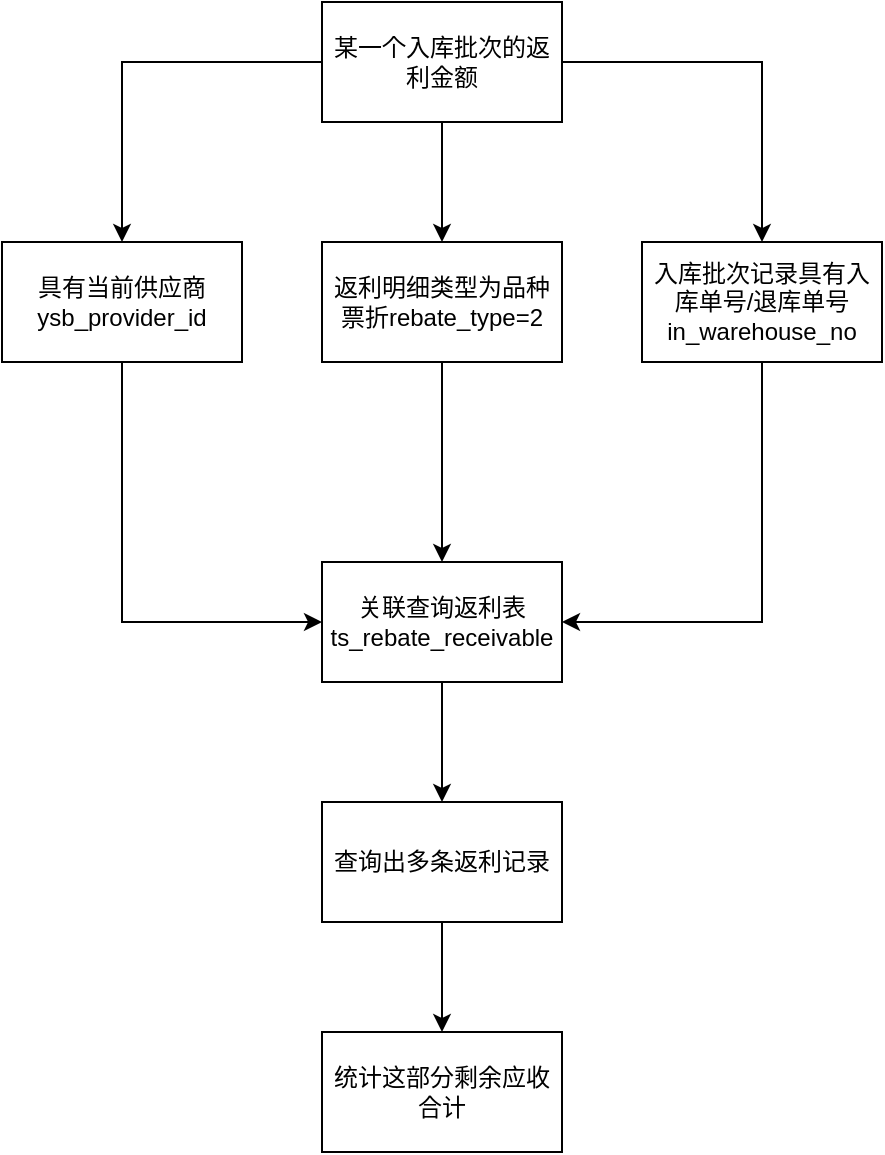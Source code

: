 <mxfile version="14.7.2" type="github">
  <diagram id="C5RBs43oDa-KdzZeNtuy" name="Page-1">
    <mxGraphModel dx="1038" dy="547" grid="1" gridSize="10" guides="1" tooltips="1" connect="1" arrows="1" fold="1" page="1" pageScale="1" pageWidth="827" pageHeight="1169" math="0" shadow="0">
      <root>
        <mxCell id="WIyWlLk6GJQsqaUBKTNV-0" />
        <mxCell id="WIyWlLk6GJQsqaUBKTNV-1" parent="WIyWlLk6GJQsqaUBKTNV-0" />
        <mxCell id="GVEyoKOzwOx_ailyvAIY-4" style="edgeStyle=orthogonalEdgeStyle;rounded=0;orthogonalLoop=1;jettySize=auto;html=1;" edge="1" parent="WIyWlLk6GJQsqaUBKTNV-1" source="GVEyoKOzwOx_ailyvAIY-0" target="GVEyoKOzwOx_ailyvAIY-1">
          <mxGeometry relative="1" as="geometry" />
        </mxCell>
        <mxCell id="GVEyoKOzwOx_ailyvAIY-5" style="edgeStyle=orthogonalEdgeStyle;rounded=0;orthogonalLoop=1;jettySize=auto;html=1;entryX=0.5;entryY=0;entryDx=0;entryDy=0;" edge="1" parent="WIyWlLk6GJQsqaUBKTNV-1" source="GVEyoKOzwOx_ailyvAIY-0" target="GVEyoKOzwOx_ailyvAIY-2">
          <mxGeometry relative="1" as="geometry" />
        </mxCell>
        <mxCell id="GVEyoKOzwOx_ailyvAIY-6" style="edgeStyle=orthogonalEdgeStyle;rounded=0;orthogonalLoop=1;jettySize=auto;html=1;" edge="1" parent="WIyWlLk6GJQsqaUBKTNV-1" source="GVEyoKOzwOx_ailyvAIY-0" target="GVEyoKOzwOx_ailyvAIY-3">
          <mxGeometry relative="1" as="geometry" />
        </mxCell>
        <mxCell id="GVEyoKOzwOx_ailyvAIY-0" value="某一个入库批次的返利金额" style="rounded=0;whiteSpace=wrap;html=1;" vertex="1" parent="WIyWlLk6GJQsqaUBKTNV-1">
          <mxGeometry x="240" y="40" width="120" height="60" as="geometry" />
        </mxCell>
        <mxCell id="GVEyoKOzwOx_ailyvAIY-8" style="edgeStyle=orthogonalEdgeStyle;rounded=0;orthogonalLoop=1;jettySize=auto;html=1;" edge="1" parent="WIyWlLk6GJQsqaUBKTNV-1" source="GVEyoKOzwOx_ailyvAIY-1" target="GVEyoKOzwOx_ailyvAIY-7">
          <mxGeometry relative="1" as="geometry">
            <Array as="points">
              <mxPoint x="140" y="350" />
            </Array>
          </mxGeometry>
        </mxCell>
        <mxCell id="GVEyoKOzwOx_ailyvAIY-1" value="具有当前供应商ysb_provider_id" style="rounded=0;whiteSpace=wrap;html=1;" vertex="1" parent="WIyWlLk6GJQsqaUBKTNV-1">
          <mxGeometry x="80" y="160" width="120" height="60" as="geometry" />
        </mxCell>
        <mxCell id="GVEyoKOzwOx_ailyvAIY-9" style="edgeStyle=orthogonalEdgeStyle;rounded=0;orthogonalLoop=1;jettySize=auto;html=1;entryX=0.5;entryY=0;entryDx=0;entryDy=0;" edge="1" parent="WIyWlLk6GJQsqaUBKTNV-1" source="GVEyoKOzwOx_ailyvAIY-2" target="GVEyoKOzwOx_ailyvAIY-7">
          <mxGeometry relative="1" as="geometry" />
        </mxCell>
        <mxCell id="GVEyoKOzwOx_ailyvAIY-2" value="返利明细类型为品种票折rebate_type=2" style="rounded=0;whiteSpace=wrap;html=1;" vertex="1" parent="WIyWlLk6GJQsqaUBKTNV-1">
          <mxGeometry x="240" y="160" width="120" height="60" as="geometry" />
        </mxCell>
        <mxCell id="GVEyoKOzwOx_ailyvAIY-10" style="edgeStyle=orthogonalEdgeStyle;rounded=0;orthogonalLoop=1;jettySize=auto;html=1;entryX=1;entryY=0.5;entryDx=0;entryDy=0;" edge="1" parent="WIyWlLk6GJQsqaUBKTNV-1" source="GVEyoKOzwOx_ailyvAIY-3" target="GVEyoKOzwOx_ailyvAIY-7">
          <mxGeometry relative="1" as="geometry">
            <Array as="points">
              <mxPoint x="460" y="350" />
            </Array>
          </mxGeometry>
        </mxCell>
        <mxCell id="GVEyoKOzwOx_ailyvAIY-3" value="入库批次记录具有入库单号/退库单号in_warehouse_no" style="rounded=0;whiteSpace=wrap;html=1;" vertex="1" parent="WIyWlLk6GJQsqaUBKTNV-1">
          <mxGeometry x="400" y="160" width="120" height="60" as="geometry" />
        </mxCell>
        <mxCell id="GVEyoKOzwOx_ailyvAIY-12" style="edgeStyle=orthogonalEdgeStyle;rounded=0;orthogonalLoop=1;jettySize=auto;html=1;entryX=0.5;entryY=0;entryDx=0;entryDy=0;" edge="1" parent="WIyWlLk6GJQsqaUBKTNV-1" source="GVEyoKOzwOx_ailyvAIY-7" target="GVEyoKOzwOx_ailyvAIY-11">
          <mxGeometry relative="1" as="geometry" />
        </mxCell>
        <mxCell id="GVEyoKOzwOx_ailyvAIY-7" value="关联查询返利表ts_rebate_receivable" style="rounded=0;whiteSpace=wrap;html=1;" vertex="1" parent="WIyWlLk6GJQsqaUBKTNV-1">
          <mxGeometry x="240" y="320" width="120" height="60" as="geometry" />
        </mxCell>
        <mxCell id="GVEyoKOzwOx_ailyvAIY-15" style="edgeStyle=orthogonalEdgeStyle;rounded=0;orthogonalLoop=1;jettySize=auto;html=1;entryX=0.5;entryY=0;entryDx=0;entryDy=0;" edge="1" parent="WIyWlLk6GJQsqaUBKTNV-1" source="GVEyoKOzwOx_ailyvAIY-11" target="GVEyoKOzwOx_ailyvAIY-14">
          <mxGeometry relative="1" as="geometry" />
        </mxCell>
        <mxCell id="GVEyoKOzwOx_ailyvAIY-11" value="查询出多条返利记录" style="rounded=0;whiteSpace=wrap;html=1;" vertex="1" parent="WIyWlLk6GJQsqaUBKTNV-1">
          <mxGeometry x="240" y="440" width="120" height="60" as="geometry" />
        </mxCell>
        <mxCell id="GVEyoKOzwOx_ailyvAIY-14" value="统计这部分剩余应收合计" style="rounded=0;whiteSpace=wrap;html=1;" vertex="1" parent="WIyWlLk6GJQsqaUBKTNV-1">
          <mxGeometry x="240" y="555" width="120" height="60" as="geometry" />
        </mxCell>
      </root>
    </mxGraphModel>
  </diagram>
</mxfile>
